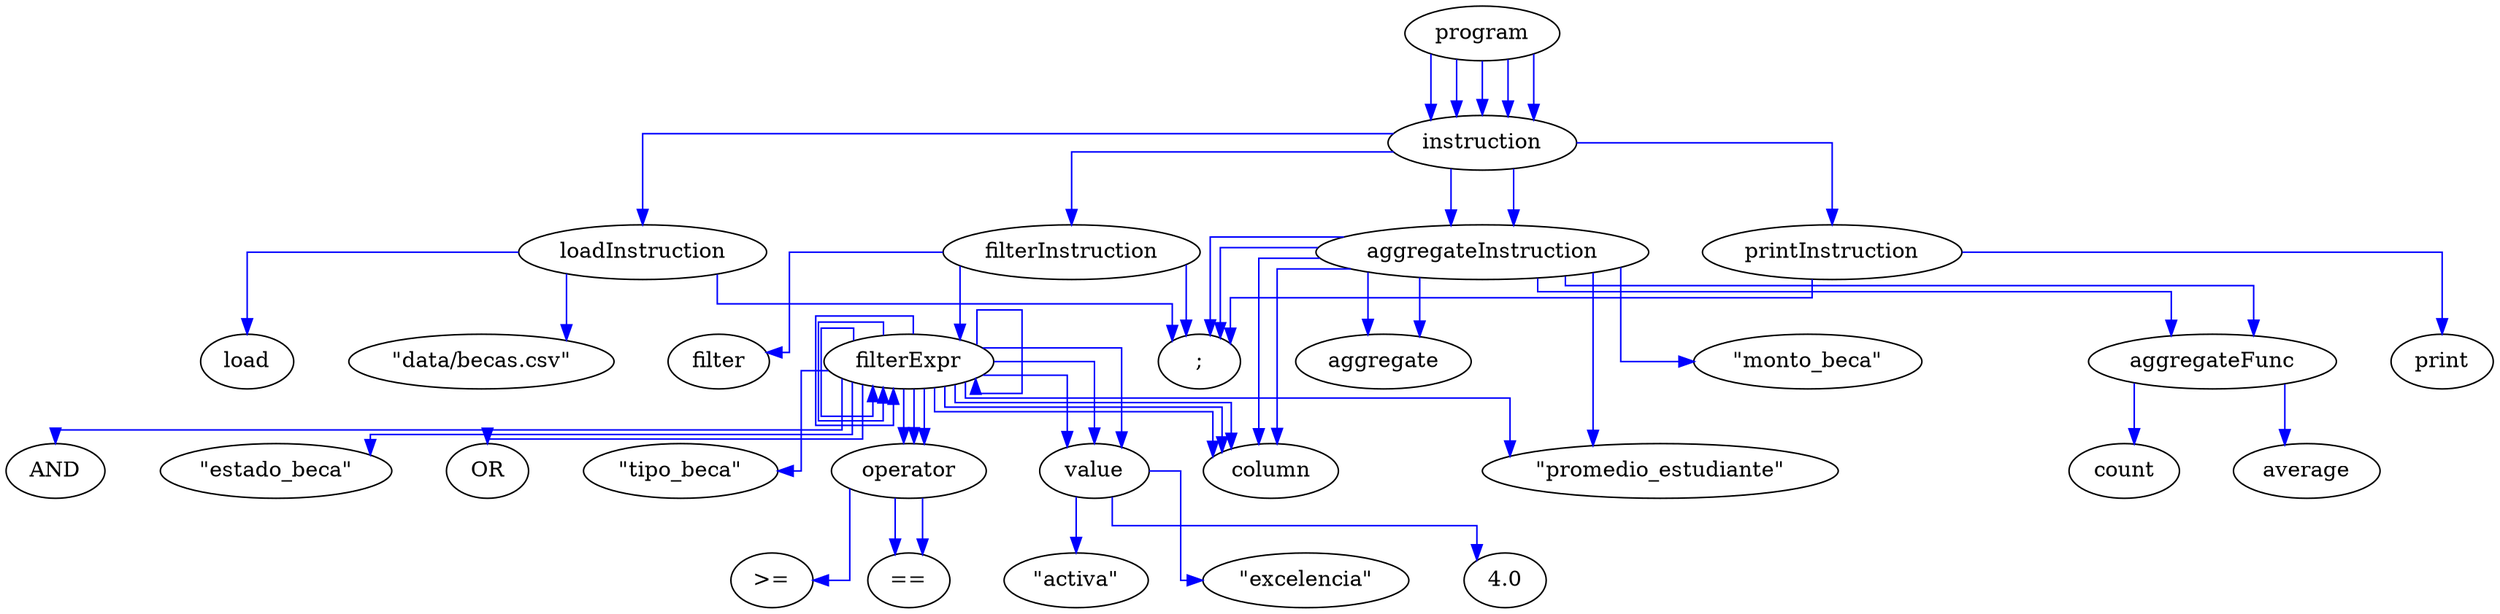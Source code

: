 digraph tree {
    rankdir=TB
    nodesep=0.5
    ranksep=0.5
    fontname="Arial"
    fontsize=12
    splines=ortho
    charset="UTF-8"
    "program" [label="program"];
    "instruction" [label="instruction"];
    "loadInstruction" [label="loadInstruction"];
    "load" [label="load"];
    "\\\"data\\/becas.csv\\\"" [label="\"data\/becas.csv\""];
    ";" [label=";"];
    "instruction" [label="instruction"];
    "filterInstruction" [label="filterInstruction"];
    "filter" [label="filter"];
    "filterExpr" [label="filterExpr"];
    "filterExpr" [label="filterExpr"];
    "filterExpr" [label="filterExpr"];
    "column" [label="column"];
    "\\\"promedio_estudiante\\\"" [label="\"promedio_estudiante\""];
    "operator" [label="operator"];
    ">=" [label=">="];
    "value" [label="value"];
    "4.0" [label="4.0"];
    "AND" [label="AND"];
    "filterExpr" [label="filterExpr"];
    "column" [label="column"];
    "\\\"estado_beca\\\"" [label="\"estado_beca\""];
    "operator" [label="operator"];
    "==" [label="=="];
    "value" [label="value"];
    "\\\"activa\\\"" [label="\"activa\""];
    "OR" [label="OR"];
    "filterExpr" [label="filterExpr"];
    "column" [label="column"];
    "\\\"tipo_beca\\\"" [label="\"tipo_beca\""];
    "operator" [label="operator"];
    "==" [label="=="];
    "value" [label="value"];
    "\\\"excelencia\\\"" [label="\"excelencia\""];
    ";" [label=";"];
    "instruction" [label="instruction"];
    "aggregateInstruction" [label="aggregateInstruction"];
    "aggregate" [label="aggregate"];
    "aggregateFunc" [label="aggregateFunc"];
    "count" [label="count"];
    "column" [label="column"];
    "\\\"monto_beca\\\"" [label="\"monto_beca\""];
    ";" [label=";"];
    "instruction" [label="instruction"];
    "aggregateInstruction" [label="aggregateInstruction"];
    "aggregate" [label="aggregate"];
    "aggregateFunc" [label="aggregateFunc"];
    "average" [label="average"];
    "column" [label="column"];
    "\\\"promedio_estudiante\\\"" [label="\"promedio_estudiante\""];
    ";" [label=";"];
    "instruction" [label="instruction"];
    "printInstruction" [label="printInstruction"];
    "print" [label="print"];
    ";" [label=";"];
    "program" -> "instruction" [color=blue];
    "program" -> "instruction" [color=blue];
    "program" -> "instruction" [color=blue];
    "program" -> "instruction" [color=blue];
    "program" -> "instruction" [color=blue];
    "instruction" -> "loadInstruction" [color=blue];
    "loadInstruction" -> "load" [color=blue];
    "loadInstruction" -> "\\\"data\\/becas.csv\\\"" [color=blue];
    "loadInstruction" -> ";" [color=blue];
    "instruction" -> "filterInstruction" [color=blue];
    "filterInstruction" -> "filter" [color=blue];
    "filterInstruction" -> "filterExpr" [color=blue];
    "filterInstruction" -> ";" [color=blue];
    "filterExpr" -> "filterExpr" [color=blue];
    "filterExpr" -> "OR" [color=blue];
    "filterExpr" -> "filterExpr" [color=blue];
    "filterExpr" -> "filterExpr" [color=blue];
    "filterExpr" -> "AND" [color=blue];
    "filterExpr" -> "filterExpr" [color=blue];
    "filterExpr" -> "column" [color=blue];
    "filterExpr" -> "\\\"promedio_estudiante\\\"" [color=blue];
    "filterExpr" -> "operator" [color=blue];
    "filterExpr" -> "value" [color=blue];
    "operator" -> ">=" [color=blue];
    "value" -> "4.0" [color=blue];
    "filterExpr" -> "column" [color=blue];
    "filterExpr" -> "\\\"estado_beca\\\"" [color=blue];
    "filterExpr" -> "operator" [color=blue];
    "filterExpr" -> "value" [color=blue];
    "operator" -> "==" [color=blue];
    "value" -> "\\\"activa\\\"" [color=blue];
    "filterExpr" -> "column" [color=blue];
    "filterExpr" -> "\\\"tipo_beca\\\"" [color=blue];
    "filterExpr" -> "operator" [color=blue];
    "filterExpr" -> "value" [color=blue];
    "operator" -> "==" [color=blue];
    "value" -> "\\\"excelencia\\\"" [color=blue];
    "instruction" -> "aggregateInstruction" [color=blue];
    "aggregateInstruction" -> "aggregate" [color=blue];
    "aggregateInstruction" -> "aggregateFunc" [color=blue];
    "aggregateInstruction" -> "column" [color=blue];
    "aggregateInstruction" -> "\\\"monto_beca\\\"" [color=blue];
    "aggregateInstruction" -> ";" [color=blue];
    "aggregateFunc" -> "count" [color=blue];
    "instruction" -> "aggregateInstruction" [color=blue];
    "aggregateInstruction" -> "aggregate" [color=blue];
    "aggregateInstruction" -> "aggregateFunc" [color=blue];
    "aggregateInstruction" -> "column" [color=blue];
    "aggregateInstruction" -> "\\\"promedio_estudiante\\\"" [color=blue];
    "aggregateInstruction" -> ";" [color=blue];
    "aggregateFunc" -> "average" [color=blue];
    "instruction" -> "printInstruction" [color=blue];
    "printInstruction" -> "print" [color=blue];
    "printInstruction" -> ";" [color=blue];
}
